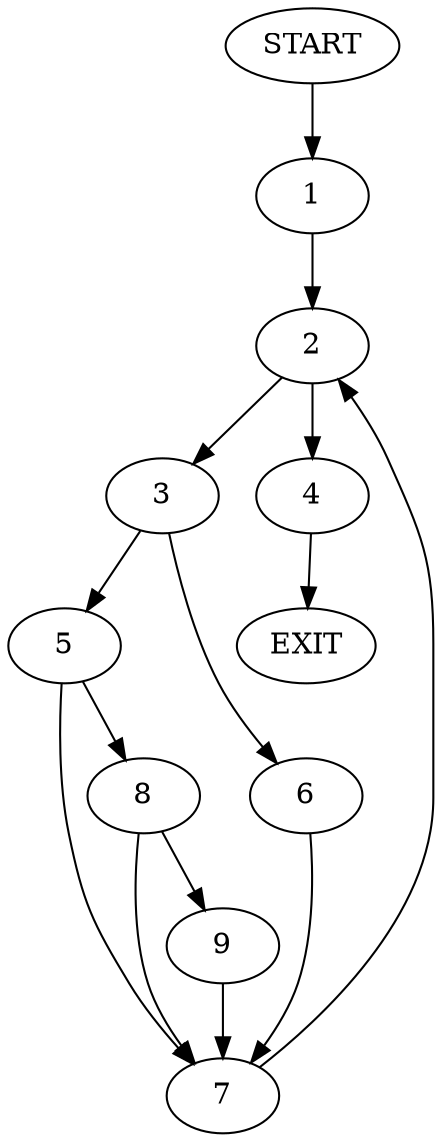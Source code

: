 digraph {
0 [label="START"]
10 [label="EXIT"]
0 -> 1
1 -> 2
2 -> 3
2 -> 4
3 -> 5
3 -> 6
4 -> 10
6 -> 7
5 -> 7
5 -> 8
7 -> 2
8 -> 9
8 -> 7
9 -> 7
}
